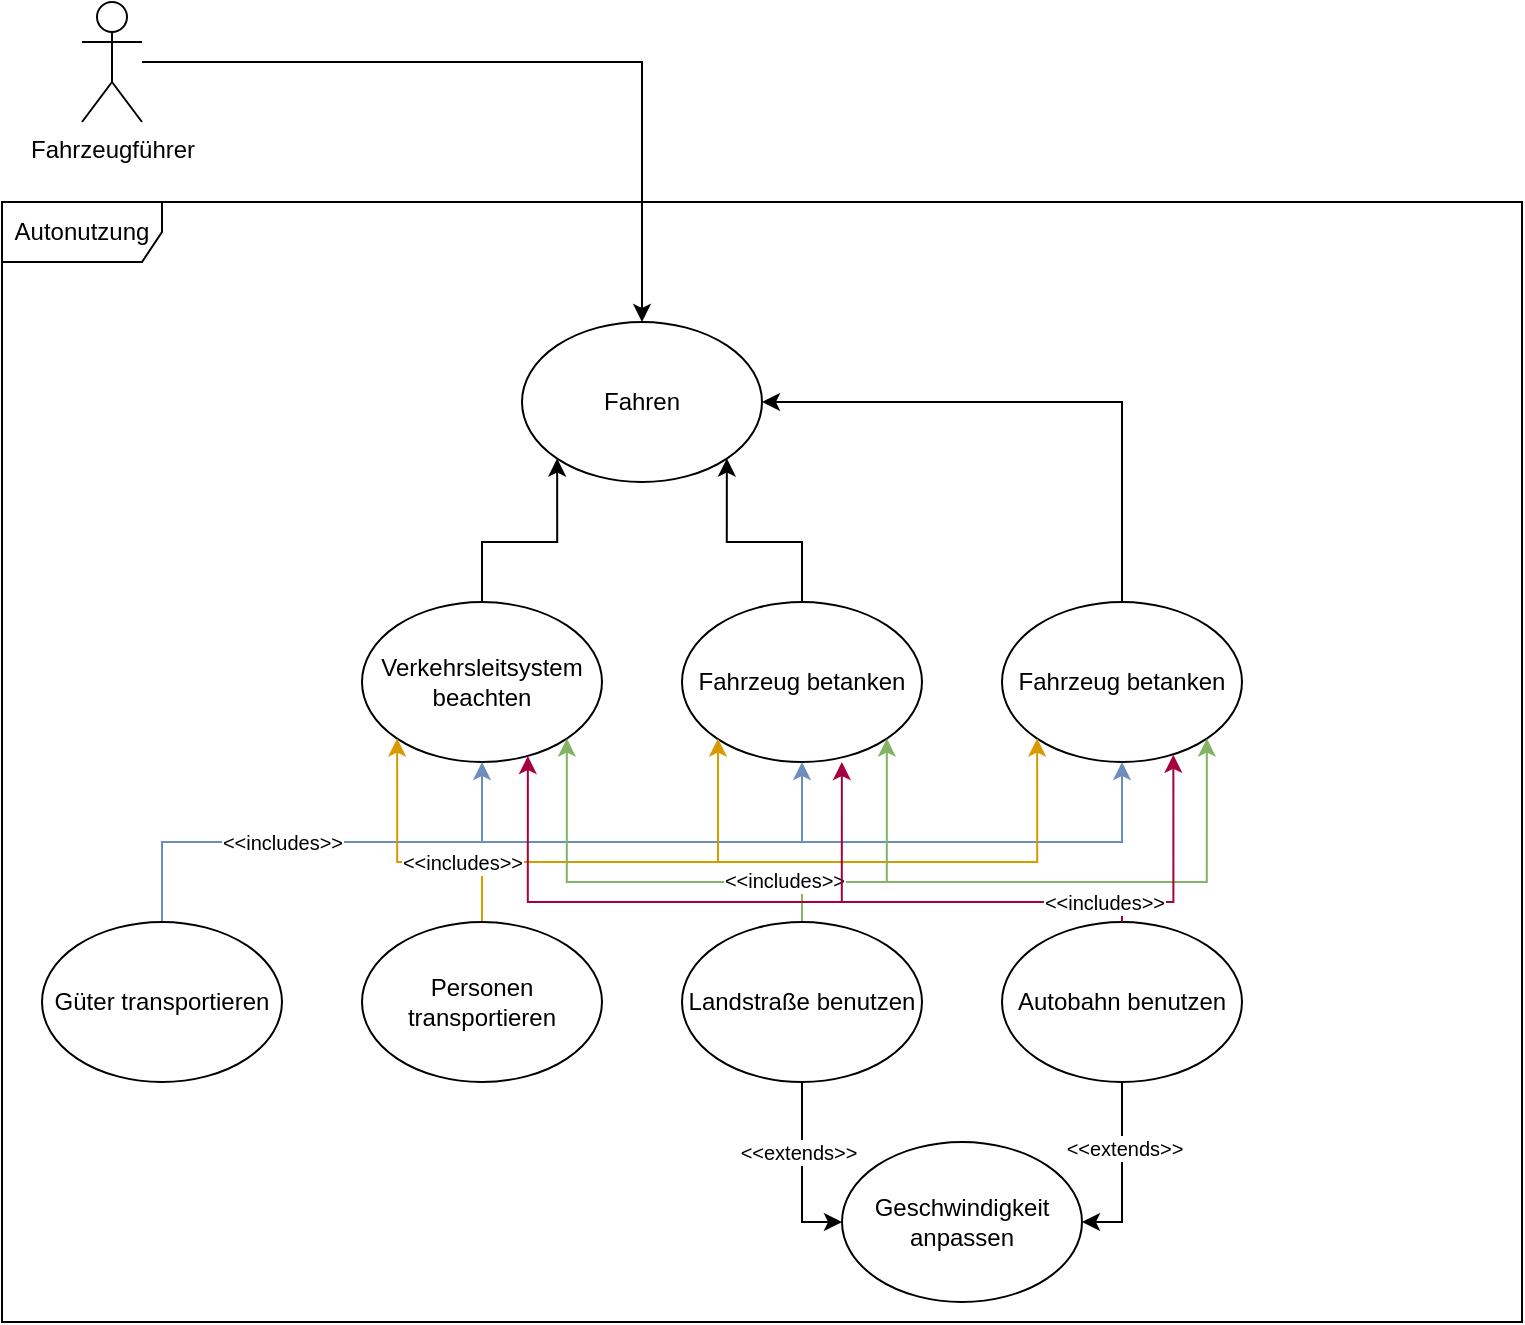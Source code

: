 <mxfile version="23.1.5" type="github">
  <diagram name="Seite-1" id="Nl9usoqz95ofldMCD9oy">
    <mxGraphModel dx="1534" dy="831" grid="1" gridSize="10" guides="1" tooltips="1" connect="1" arrows="1" fold="1" page="1" pageScale="1" pageWidth="827" pageHeight="1169" math="0" shadow="0">
      <root>
        <mxCell id="0" />
        <mxCell id="1" parent="0" />
        <mxCell id="C-fvTD6KyylK5w_YxrY3-1" value="Autonutzung" style="shape=umlFrame;whiteSpace=wrap;html=1;pointerEvents=0;width=80;height=30;" vertex="1" parent="1">
          <mxGeometry x="40" y="240" width="760" height="560" as="geometry" />
        </mxCell>
        <mxCell id="C-fvTD6KyylK5w_YxrY3-14" style="edgeStyle=orthogonalEdgeStyle;rounded=0;orthogonalLoop=1;jettySize=auto;html=1;entryX=0.5;entryY=0;entryDx=0;entryDy=0;" edge="1" parent="1" source="C-fvTD6KyylK5w_YxrY3-2" target="C-fvTD6KyylK5w_YxrY3-6">
          <mxGeometry relative="1" as="geometry" />
        </mxCell>
        <mxCell id="C-fvTD6KyylK5w_YxrY3-2" value="Fahrzeugführer" style="shape=umlActor;verticalLabelPosition=bottom;verticalAlign=top;html=1;outlineConnect=0;" vertex="1" parent="1">
          <mxGeometry x="80" y="140" width="30" height="60" as="geometry" />
        </mxCell>
        <mxCell id="C-fvTD6KyylK5w_YxrY3-18" style="edgeStyle=orthogonalEdgeStyle;rounded=0;orthogonalLoop=1;jettySize=auto;html=1;entryX=1;entryY=1;entryDx=0;entryDy=0;" edge="1" parent="1" source="C-fvTD6KyylK5w_YxrY3-5" target="C-fvTD6KyylK5w_YxrY3-6">
          <mxGeometry relative="1" as="geometry" />
        </mxCell>
        <mxCell id="C-fvTD6KyylK5w_YxrY3-5" value="Fahrzeug betanken" style="ellipse;whiteSpace=wrap;html=1;" vertex="1" parent="1">
          <mxGeometry x="380" y="440" width="120" height="80" as="geometry" />
        </mxCell>
        <mxCell id="C-fvTD6KyylK5w_YxrY3-6" value="Fahren" style="ellipse;whiteSpace=wrap;html=1;" vertex="1" parent="1">
          <mxGeometry x="300" y="300" width="120" height="80" as="geometry" />
        </mxCell>
        <mxCell id="C-fvTD6KyylK5w_YxrY3-17" style="edgeStyle=orthogonalEdgeStyle;rounded=0;orthogonalLoop=1;jettySize=auto;html=1;entryX=0;entryY=1;entryDx=0;entryDy=0;" edge="1" parent="1" source="C-fvTD6KyylK5w_YxrY3-7" target="C-fvTD6KyylK5w_YxrY3-6">
          <mxGeometry relative="1" as="geometry" />
        </mxCell>
        <mxCell id="C-fvTD6KyylK5w_YxrY3-7" value="Verkehrsleitsystem beachten" style="ellipse;whiteSpace=wrap;html=1;" vertex="1" parent="1">
          <mxGeometry x="220" y="440" width="120" height="80" as="geometry" />
        </mxCell>
        <mxCell id="C-fvTD6KyylK5w_YxrY3-19" style="edgeStyle=orthogonalEdgeStyle;rounded=0;orthogonalLoop=1;jettySize=auto;html=1;entryX=1;entryY=0.5;entryDx=0;entryDy=0;exitX=0.5;exitY=0;exitDx=0;exitDy=0;" edge="1" parent="1" source="C-fvTD6KyylK5w_YxrY3-8" target="C-fvTD6KyylK5w_YxrY3-6">
          <mxGeometry relative="1" as="geometry" />
        </mxCell>
        <mxCell id="C-fvTD6KyylK5w_YxrY3-8" value="Fahrzeug betanken" style="ellipse;whiteSpace=wrap;html=1;" vertex="1" parent="1">
          <mxGeometry x="540" y="440" width="120" height="80" as="geometry" />
        </mxCell>
        <mxCell id="C-fvTD6KyylK5w_YxrY3-21" style="edgeStyle=orthogonalEdgeStyle;rounded=0;orthogonalLoop=1;jettySize=auto;html=1;entryX=0.5;entryY=1;entryDx=0;entryDy=0;exitX=0.5;exitY=0;exitDx=0;exitDy=0;fillColor=#dae8fc;strokeColor=#6c8ebf;" edge="1" parent="1" source="C-fvTD6KyylK5w_YxrY3-9" target="C-fvTD6KyylK5w_YxrY3-7">
          <mxGeometry relative="1" as="geometry" />
        </mxCell>
        <mxCell id="C-fvTD6KyylK5w_YxrY3-22" style="edgeStyle=orthogonalEdgeStyle;rounded=0;orthogonalLoop=1;jettySize=auto;html=1;entryX=0.5;entryY=1;entryDx=0;entryDy=0;exitX=0.5;exitY=0;exitDx=0;exitDy=0;fillColor=#dae8fc;strokeColor=#6c8ebf;" edge="1" parent="1" source="C-fvTD6KyylK5w_YxrY3-9" target="C-fvTD6KyylK5w_YxrY3-5">
          <mxGeometry relative="1" as="geometry" />
        </mxCell>
        <mxCell id="C-fvTD6KyylK5w_YxrY3-23" style="edgeStyle=orthogonalEdgeStyle;rounded=0;orthogonalLoop=1;jettySize=auto;html=1;entryX=0.5;entryY=1;entryDx=0;entryDy=0;exitX=0.5;exitY=0;exitDx=0;exitDy=0;fillColor=#dae8fc;strokeColor=#6c8ebf;" edge="1" parent="1" source="C-fvTD6KyylK5w_YxrY3-9" target="C-fvTD6KyylK5w_YxrY3-8">
          <mxGeometry relative="1" as="geometry" />
        </mxCell>
        <mxCell id="C-fvTD6KyylK5w_YxrY3-24" value="&lt;font style=&quot;font-size: 10px;&quot;&gt;&amp;lt;&amp;lt;includes&amp;gt;&amp;gt;&lt;/font&gt;" style="edgeLabel;html=1;align=center;verticalAlign=middle;resizable=0;points=[];" vertex="1" connectable="0" parent="C-fvTD6KyylK5w_YxrY3-23">
          <mxGeometry x="-0.857" y="1" relative="1" as="geometry">
            <mxPoint x="60" y="1" as="offset" />
          </mxGeometry>
        </mxCell>
        <mxCell id="C-fvTD6KyylK5w_YxrY3-9" value="Güter transportieren" style="ellipse;whiteSpace=wrap;html=1;" vertex="1" parent="1">
          <mxGeometry x="60" y="600" width="120" height="80" as="geometry" />
        </mxCell>
        <mxCell id="C-fvTD6KyylK5w_YxrY3-26" style="edgeStyle=orthogonalEdgeStyle;rounded=0;orthogonalLoop=1;jettySize=auto;html=1;entryX=0;entryY=1;entryDx=0;entryDy=0;fillColor=#ffe6cc;strokeColor=#d79b00;" edge="1" parent="1" source="C-fvTD6KyylK5w_YxrY3-10" target="C-fvTD6KyylK5w_YxrY3-7">
          <mxGeometry relative="1" as="geometry">
            <Array as="points">
              <mxPoint x="280" y="570" />
              <mxPoint x="238" y="570" />
            </Array>
          </mxGeometry>
        </mxCell>
        <mxCell id="C-fvTD6KyylK5w_YxrY3-28" style="edgeStyle=orthogonalEdgeStyle;rounded=0;orthogonalLoop=1;jettySize=auto;html=1;entryX=0;entryY=1;entryDx=0;entryDy=0;exitX=0.5;exitY=0;exitDx=0;exitDy=0;fillColor=#ffe6cc;strokeColor=#d79b00;" edge="1" parent="1" source="C-fvTD6KyylK5w_YxrY3-10" target="C-fvTD6KyylK5w_YxrY3-5">
          <mxGeometry relative="1" as="geometry">
            <Array as="points">
              <mxPoint x="280" y="570" />
              <mxPoint x="398" y="570" />
              <mxPoint x="398" y="508" />
            </Array>
          </mxGeometry>
        </mxCell>
        <mxCell id="C-fvTD6KyylK5w_YxrY3-29" style="edgeStyle=orthogonalEdgeStyle;rounded=0;orthogonalLoop=1;jettySize=auto;html=1;entryX=0;entryY=1;entryDx=0;entryDy=0;exitX=0.5;exitY=0;exitDx=0;exitDy=0;fillColor=#ffe6cc;strokeColor=#d79b00;" edge="1" parent="1" source="C-fvTD6KyylK5w_YxrY3-10" target="C-fvTD6KyylK5w_YxrY3-8">
          <mxGeometry relative="1" as="geometry">
            <Array as="points">
              <mxPoint x="280" y="570" />
              <mxPoint x="558" y="570" />
            </Array>
          </mxGeometry>
        </mxCell>
        <mxCell id="C-fvTD6KyylK5w_YxrY3-36" value="&lt;font style=&quot;font-size: 10px;&quot;&gt;&amp;lt;&amp;lt;includes&amp;gt;&amp;gt;&lt;/font&gt;" style="edgeLabel;html=1;align=center;verticalAlign=middle;resizable=0;points=[];" vertex="1" connectable="0" parent="C-fvTD6KyylK5w_YxrY3-29">
          <mxGeometry x="-0.917" relative="1" as="geometry">
            <mxPoint x="-10" y="-15" as="offset" />
          </mxGeometry>
        </mxCell>
        <mxCell id="C-fvTD6KyylK5w_YxrY3-10" value="Personen transportieren" style="ellipse;whiteSpace=wrap;html=1;" vertex="1" parent="1">
          <mxGeometry x="220" y="600" width="120" height="80" as="geometry" />
        </mxCell>
        <mxCell id="C-fvTD6KyylK5w_YxrY3-30" style="edgeStyle=orthogonalEdgeStyle;rounded=0;orthogonalLoop=1;jettySize=auto;html=1;entryX=1;entryY=1;entryDx=0;entryDy=0;fillColor=#d5e8d4;strokeColor=#82b366;" edge="1" parent="1" source="C-fvTD6KyylK5w_YxrY3-11" target="C-fvTD6KyylK5w_YxrY3-5">
          <mxGeometry relative="1" as="geometry">
            <Array as="points">
              <mxPoint x="440" y="580" />
              <mxPoint x="482" y="580" />
            </Array>
          </mxGeometry>
        </mxCell>
        <mxCell id="C-fvTD6KyylK5w_YxrY3-31" style="edgeStyle=orthogonalEdgeStyle;rounded=0;orthogonalLoop=1;jettySize=auto;html=1;entryX=1;entryY=1;entryDx=0;entryDy=0;exitX=0.5;exitY=0;exitDx=0;exitDy=0;fillColor=#d5e8d4;strokeColor=#82b366;" edge="1" parent="1" source="C-fvTD6KyylK5w_YxrY3-11" target="C-fvTD6KyylK5w_YxrY3-7">
          <mxGeometry relative="1" as="geometry">
            <Array as="points">
              <mxPoint x="440" y="580" />
              <mxPoint x="322" y="580" />
            </Array>
          </mxGeometry>
        </mxCell>
        <mxCell id="C-fvTD6KyylK5w_YxrY3-32" style="edgeStyle=orthogonalEdgeStyle;rounded=0;orthogonalLoop=1;jettySize=auto;html=1;entryX=1;entryY=1;entryDx=0;entryDy=0;exitX=0.5;exitY=0;exitDx=0;exitDy=0;fillColor=#d5e8d4;strokeColor=#82b366;" edge="1" parent="1" source="C-fvTD6KyylK5w_YxrY3-11" target="C-fvTD6KyylK5w_YxrY3-8">
          <mxGeometry relative="1" as="geometry">
            <Array as="points">
              <mxPoint x="440" y="580" />
              <mxPoint x="642" y="580" />
            </Array>
          </mxGeometry>
        </mxCell>
        <mxCell id="C-fvTD6KyylK5w_YxrY3-38" value="&lt;font style=&quot;font-size: 10px;&quot;&gt;&amp;lt;&amp;lt;includes&amp;gt;&amp;gt;&lt;/font&gt;" style="edgeLabel;html=1;align=center;verticalAlign=middle;resizable=0;points=[];" vertex="1" connectable="0" parent="C-fvTD6KyylK5w_YxrY3-32">
          <mxGeometry x="-0.209" y="1" relative="1" as="geometry">
            <mxPoint x="-106" as="offset" />
          </mxGeometry>
        </mxCell>
        <mxCell id="C-fvTD6KyylK5w_YxrY3-41" style="edgeStyle=orthogonalEdgeStyle;rounded=0;orthogonalLoop=1;jettySize=auto;html=1;entryX=0;entryY=0.5;entryDx=0;entryDy=0;" edge="1" parent="1" source="C-fvTD6KyylK5w_YxrY3-11" target="C-fvTD6KyylK5w_YxrY3-13">
          <mxGeometry relative="1" as="geometry" />
        </mxCell>
        <mxCell id="C-fvTD6KyylK5w_YxrY3-43" value="&lt;font style=&quot;font-size: 10px;&quot;&gt;&amp;lt;&amp;lt;extends&amp;gt;&amp;gt;&lt;/font&gt;" style="edgeLabel;html=1;align=center;verticalAlign=middle;resizable=0;points=[];" vertex="1" connectable="0" parent="C-fvTD6KyylK5w_YxrY3-41">
          <mxGeometry x="-0.232" y="-2" relative="1" as="geometry">
            <mxPoint as="offset" />
          </mxGeometry>
        </mxCell>
        <mxCell id="C-fvTD6KyylK5w_YxrY3-11" value="Landstraße benutzen" style="ellipse;whiteSpace=wrap;html=1;" vertex="1" parent="1">
          <mxGeometry x="380" y="600" width="120" height="80" as="geometry" />
        </mxCell>
        <mxCell id="C-fvTD6KyylK5w_YxrY3-42" style="edgeStyle=orthogonalEdgeStyle;rounded=0;orthogonalLoop=1;jettySize=auto;html=1;entryX=1;entryY=0.5;entryDx=0;entryDy=0;" edge="1" parent="1" source="C-fvTD6KyylK5w_YxrY3-12" target="C-fvTD6KyylK5w_YxrY3-13">
          <mxGeometry relative="1" as="geometry" />
        </mxCell>
        <mxCell id="C-fvTD6KyylK5w_YxrY3-44" value="&lt;font style=&quot;font-size: 10px;&quot;&gt;&amp;lt;&amp;lt;extends&amp;gt;&amp;gt;&lt;/font&gt;" style="edgeLabel;html=1;align=center;verticalAlign=middle;resizable=0;points=[];" vertex="1" connectable="0" parent="C-fvTD6KyylK5w_YxrY3-42">
          <mxGeometry x="-0.264" y="1" relative="1" as="geometry">
            <mxPoint as="offset" />
          </mxGeometry>
        </mxCell>
        <mxCell id="C-fvTD6KyylK5w_YxrY3-12" value="Autobahn benutzen" style="ellipse;whiteSpace=wrap;html=1;" vertex="1" parent="1">
          <mxGeometry x="540" y="600" width="120" height="80" as="geometry" />
        </mxCell>
        <mxCell id="C-fvTD6KyylK5w_YxrY3-13" value="Geschwindigkeit anpassen" style="ellipse;whiteSpace=wrap;html=1;" vertex="1" parent="1">
          <mxGeometry x="460" y="710" width="120" height="80" as="geometry" />
        </mxCell>
        <mxCell id="C-fvTD6KyylK5w_YxrY3-33" style="edgeStyle=orthogonalEdgeStyle;rounded=0;orthogonalLoop=1;jettySize=auto;html=1;entryX=0.714;entryY=0.955;entryDx=0;entryDy=0;entryPerimeter=0;fillColor=#d80073;strokeColor=#A50040;" edge="1" parent="1" source="C-fvTD6KyylK5w_YxrY3-12" target="C-fvTD6KyylK5w_YxrY3-8">
          <mxGeometry relative="1" as="geometry">
            <Array as="points">
              <mxPoint x="600" y="590" />
              <mxPoint x="626" y="590" />
            </Array>
          </mxGeometry>
        </mxCell>
        <mxCell id="C-fvTD6KyylK5w_YxrY3-34" style="edgeStyle=orthogonalEdgeStyle;rounded=0;orthogonalLoop=1;jettySize=auto;html=1;entryX=0.666;entryY=1;entryDx=0;entryDy=0;entryPerimeter=0;exitX=0.5;exitY=0;exitDx=0;exitDy=0;fillColor=#d80073;strokeColor=#A50040;" edge="1" parent="1" source="C-fvTD6KyylK5w_YxrY3-12" target="C-fvTD6KyylK5w_YxrY3-5">
          <mxGeometry relative="1" as="geometry">
            <Array as="points">
              <mxPoint x="600" y="590" />
              <mxPoint x="460" y="590" />
            </Array>
          </mxGeometry>
        </mxCell>
        <mxCell id="C-fvTD6KyylK5w_YxrY3-35" style="edgeStyle=orthogonalEdgeStyle;rounded=0;orthogonalLoop=1;jettySize=auto;html=1;entryX=0.691;entryY=0.963;entryDx=0;entryDy=0;entryPerimeter=0;fillColor=#d80073;strokeColor=#A50040;" edge="1" parent="1" target="C-fvTD6KyylK5w_YxrY3-7">
          <mxGeometry relative="1" as="geometry">
            <mxPoint x="600" y="600" as="sourcePoint" />
            <Array as="points">
              <mxPoint x="600" y="590" />
              <mxPoint x="303" y="590" />
            </Array>
          </mxGeometry>
        </mxCell>
        <mxCell id="C-fvTD6KyylK5w_YxrY3-37" value="&lt;font style=&quot;font-size: 10px;&quot;&gt;&amp;lt;&amp;lt;includes&amp;gt;&amp;gt;&lt;/font&gt;" style="edgeLabel;html=1;align=center;verticalAlign=middle;resizable=0;points=[];" vertex="1" connectable="0" parent="C-fvTD6KyylK5w_YxrY3-35">
          <mxGeometry x="0.193" relative="1" as="geometry">
            <mxPoint x="207" as="offset" />
          </mxGeometry>
        </mxCell>
      </root>
    </mxGraphModel>
  </diagram>
</mxfile>
